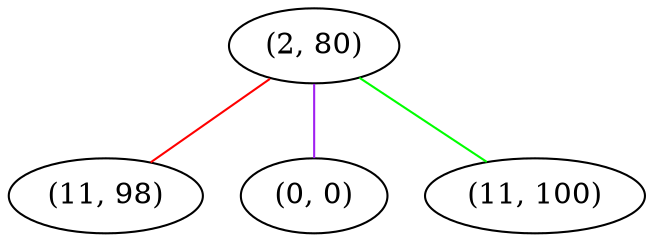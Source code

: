 graph "" {
"(2, 80)";
"(11, 98)";
"(0, 0)";
"(11, 100)";
"(2, 80)" -- "(11, 98)"  [color=red, key=0, weight=1];
"(2, 80)" -- "(0, 0)"  [color=purple, key=0, weight=4];
"(2, 80)" -- "(11, 100)"  [color=green, key=0, weight=2];
}
